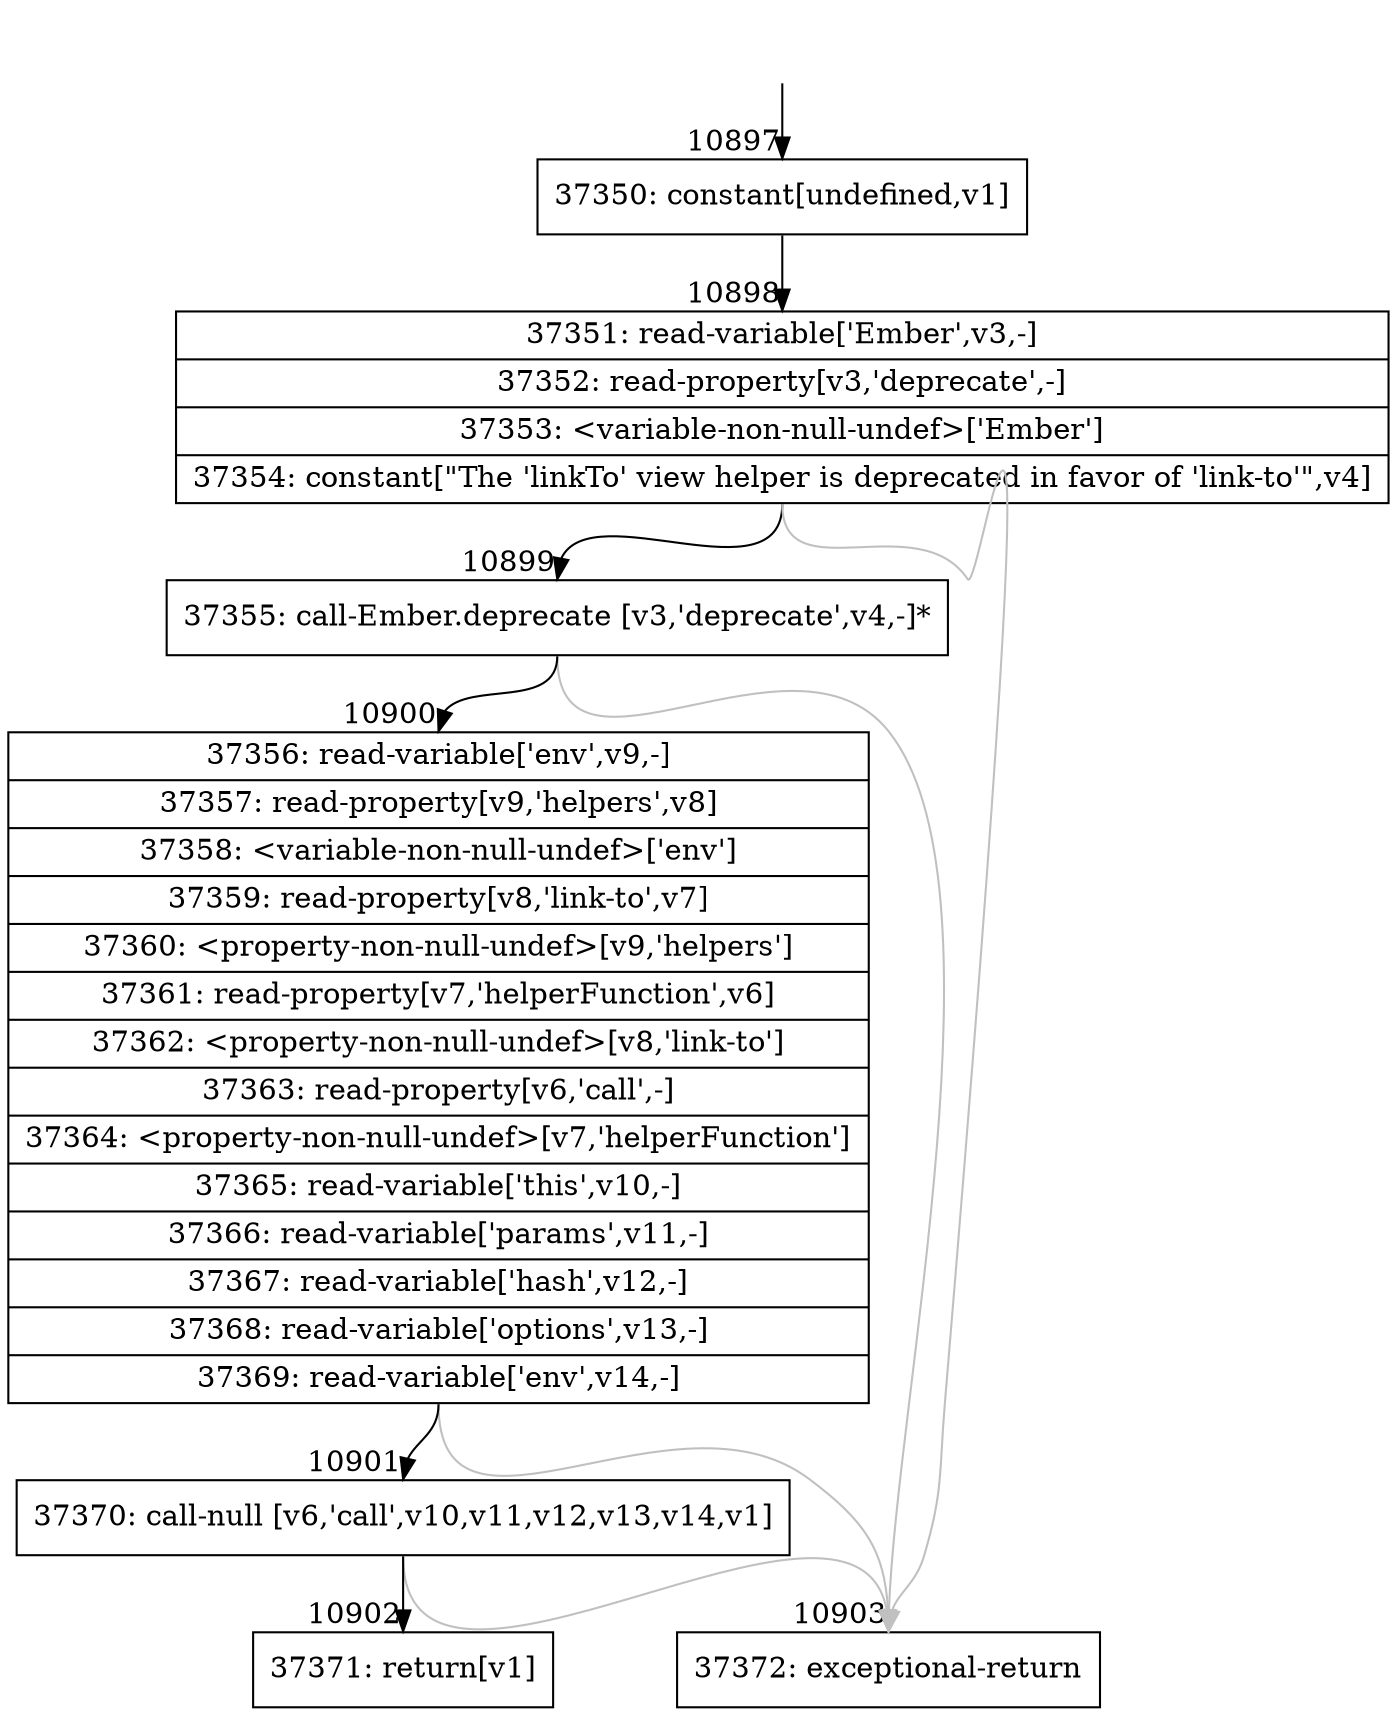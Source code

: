 digraph {
rankdir="TD"
BB_entry909[shape=none,label=""];
BB_entry909 -> BB10897 [tailport=s, headport=n, headlabel="    10897"]
BB10897 [shape=record label="{37350: constant[undefined,v1]}" ] 
BB10897 -> BB10898 [tailport=s, headport=n, headlabel="      10898"]
BB10898 [shape=record label="{37351: read-variable['Ember',v3,-]|37352: read-property[v3,'deprecate',-]|37353: \<variable-non-null-undef\>['Ember']|37354: constant[\"The 'linkTo' view helper is deprecated in favor of 'link-to'\",v4]}" ] 
BB10898 -> BB10899 [tailport=s, headport=n, headlabel="      10899"]
BB10898 -> BB10903 [tailport=s, headport=n, color=gray, headlabel="      10903"]
BB10899 [shape=record label="{37355: call-Ember.deprecate [v3,'deprecate',v4,-]*}" ] 
BB10899 -> BB10900 [tailport=s, headport=n, headlabel="      10900"]
BB10899 -> BB10903 [tailport=s, headport=n, color=gray]
BB10900 [shape=record label="{37356: read-variable['env',v9,-]|37357: read-property[v9,'helpers',v8]|37358: \<variable-non-null-undef\>['env']|37359: read-property[v8,'link-to',v7]|37360: \<property-non-null-undef\>[v9,'helpers']|37361: read-property[v7,'helperFunction',v6]|37362: \<property-non-null-undef\>[v8,'link-to']|37363: read-property[v6,'call',-]|37364: \<property-non-null-undef\>[v7,'helperFunction']|37365: read-variable['this',v10,-]|37366: read-variable['params',v11,-]|37367: read-variable['hash',v12,-]|37368: read-variable['options',v13,-]|37369: read-variable['env',v14,-]}" ] 
BB10900 -> BB10901 [tailport=s, headport=n, headlabel="      10901"]
BB10900 -> BB10903 [tailport=s, headport=n, color=gray]
BB10901 [shape=record label="{37370: call-null [v6,'call',v10,v11,v12,v13,v14,v1]}" ] 
BB10901 -> BB10902 [tailport=s, headport=n, headlabel="      10902"]
BB10901 -> BB10903 [tailport=s, headport=n, color=gray]
BB10902 [shape=record label="{37371: return[v1]}" ] 
BB10903 [shape=record label="{37372: exceptional-return}" ] 
//#$~ 19728
}
